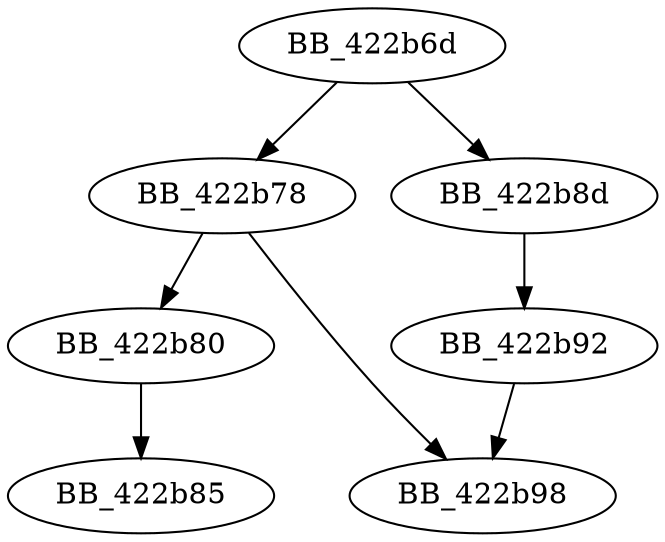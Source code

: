 DiGraph __set_errno_from_matherr{
BB_422b6d->BB_422b78
BB_422b6d->BB_422b8d
BB_422b78->BB_422b80
BB_422b78->BB_422b98
BB_422b80->BB_422b85
BB_422b8d->BB_422b92
BB_422b92->BB_422b98
}

